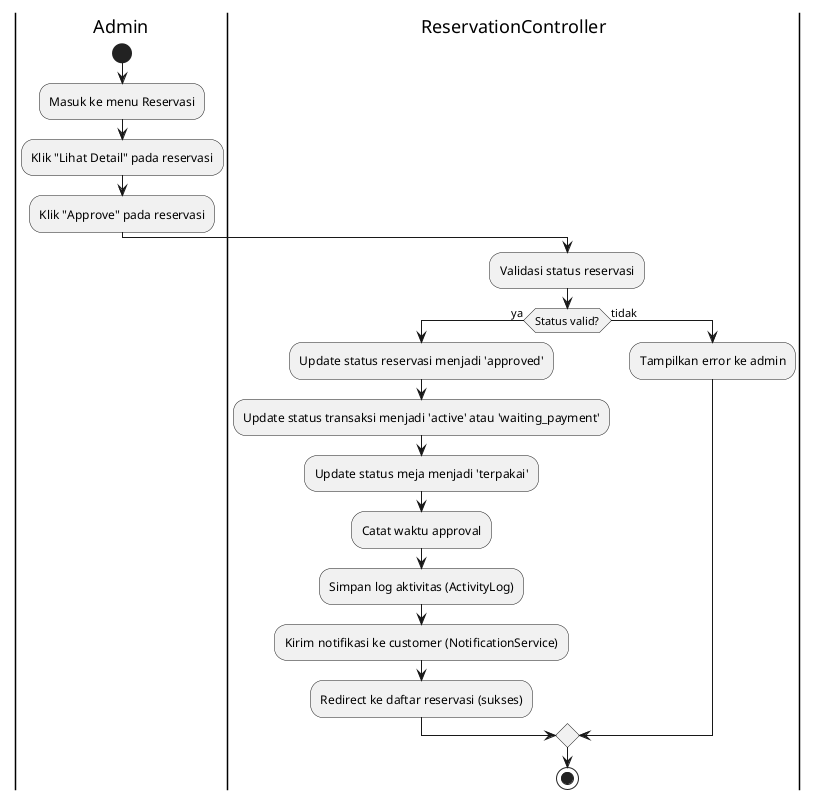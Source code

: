 @startuml Activity Diagram - Approve Reservation by Admin

|Admin|
start
:Masuk ke menu Reservasi;
:Klik "Lihat Detail" pada reservasi;
:Klik "Approve" pada reservasi;

|ReservationController|
:Validasi status reservasi;
if (Status valid?) then (ya)
    :Update status reservasi menjadi 'approved';
    :Update status transaksi menjadi 'active' atau 'waiting_payment';
    :Update status meja menjadi 'terpakai';
    :Catat waktu approval;
    :Simpan log aktivitas (ActivityLog);
    :Kirim notifikasi ke customer (NotificationService);
    :Redirect ke daftar reservasi (sukses);
else (tidak)
    :Tampilkan error ke admin;
endif

stop

@enduml

